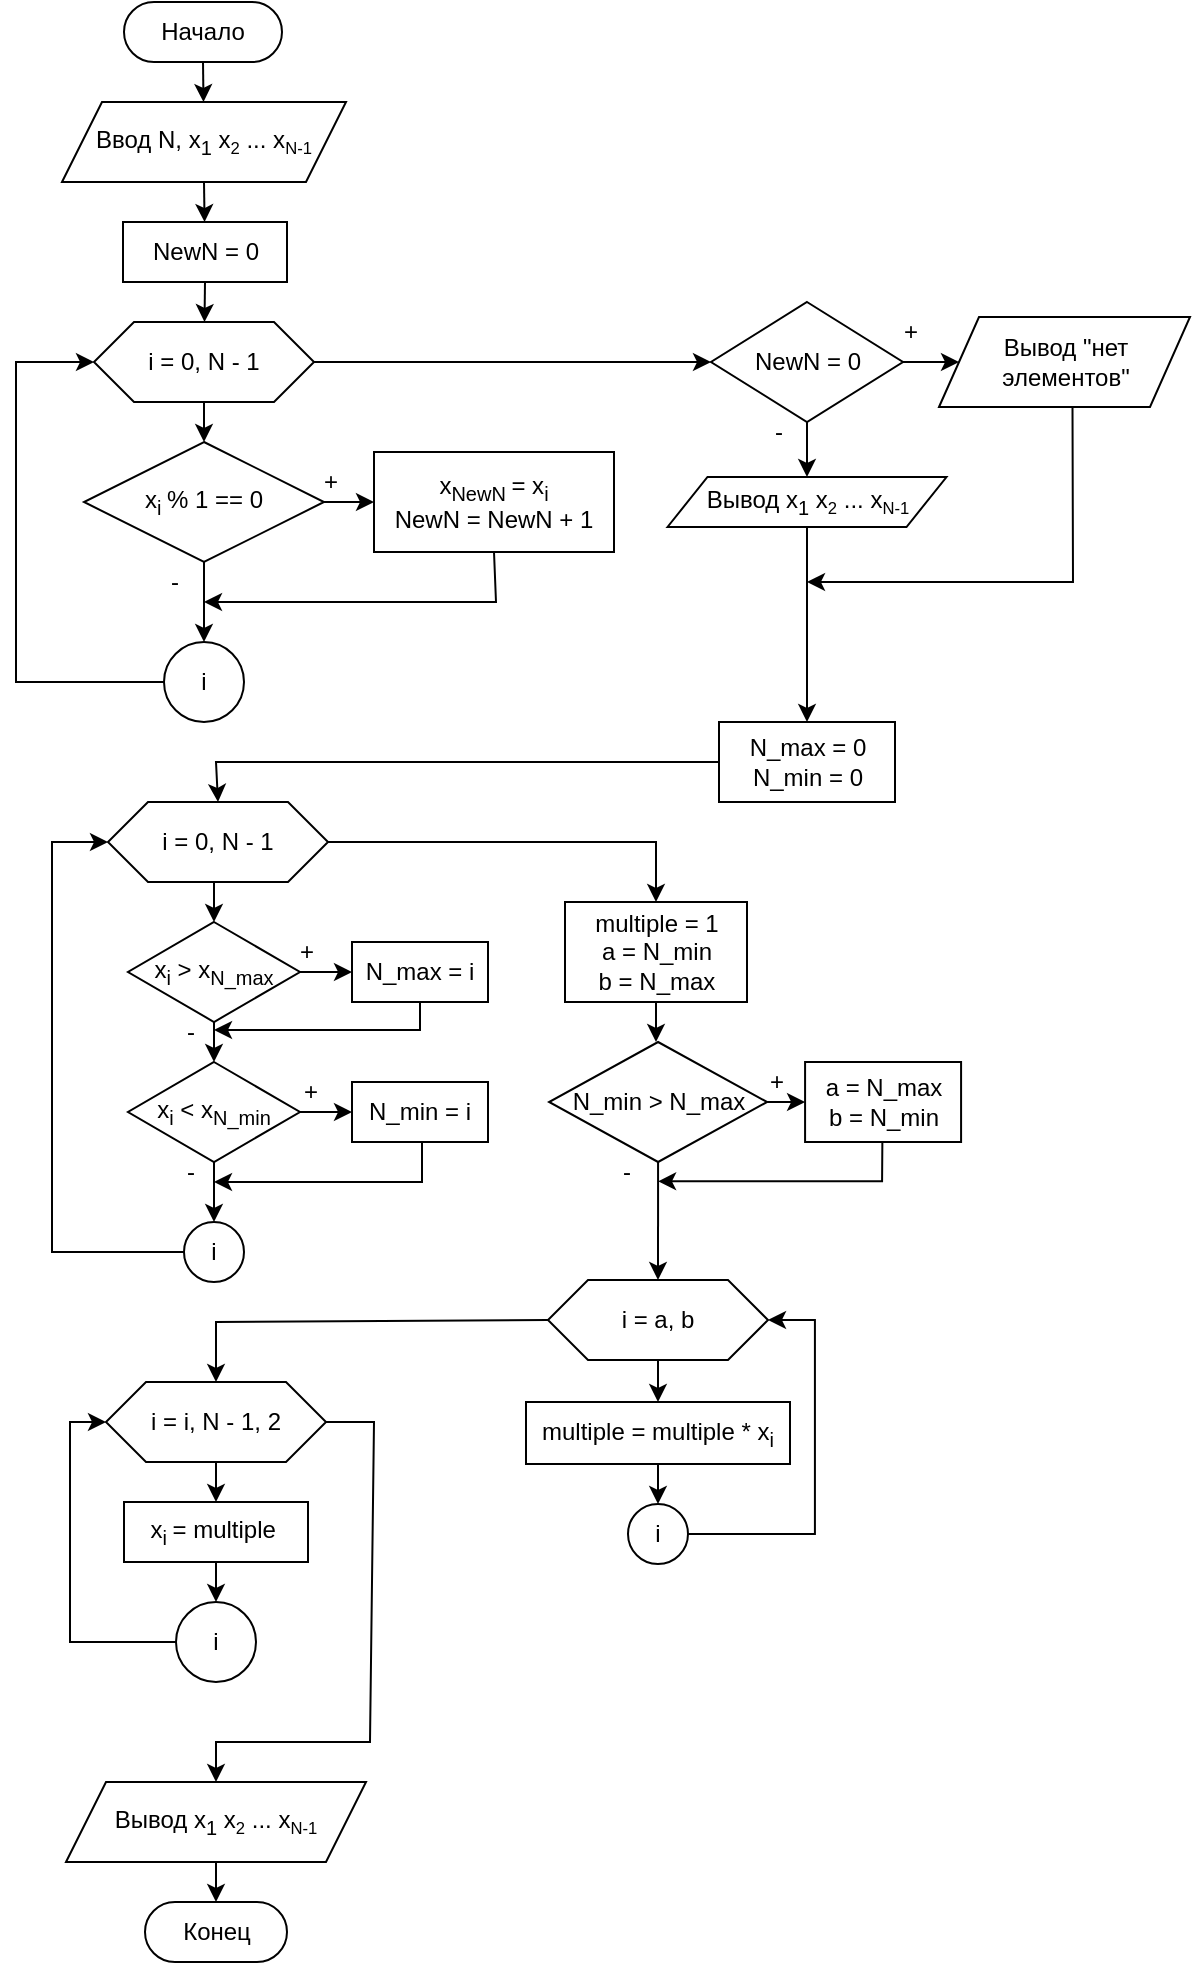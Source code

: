 <mxfile version="24.4.0" type="device">
  <diagram name="Страница — 1" id="xEmgllcR3weaRd5ca7ey">
    <mxGraphModel dx="1095" dy="698" grid="1" gridSize="10" guides="1" tooltips="1" connect="1" arrows="1" fold="1" page="1" pageScale="1" pageWidth="827" pageHeight="1169" math="0" shadow="0">
      <root>
        <mxCell id="0" />
        <mxCell id="1" parent="0" />
        <mxCell id="sFZBgLQlWe8WX4x4OZnH-1" value="Начало" style="rounded=1;whiteSpace=wrap;html=1;arcSize=50;" vertex="1" parent="1">
          <mxGeometry x="134" y="20" width="79" height="30" as="geometry" />
        </mxCell>
        <mxCell id="sFZBgLQlWe8WX4x4OZnH-2" value="Ввод N, x&lt;sub&gt;1&lt;/sub&gt;&amp;nbsp;x&lt;font size=&quot;1&quot;&gt;&lt;sub&gt;2&lt;/sub&gt;&lt;/font&gt;&amp;nbsp;... x&lt;font size=&quot;1&quot;&gt;&lt;sub&gt;N-1&lt;/sub&gt;&lt;/font&gt;" style="shape=parallelogram;perimeter=parallelogramPerimeter;whiteSpace=wrap;html=1;fixedSize=1;" vertex="1" parent="1">
          <mxGeometry x="103" y="70" width="142" height="40" as="geometry" />
        </mxCell>
        <mxCell id="sFZBgLQlWe8WX4x4OZnH-3" value="i = 0, N - 1" style="shape=hexagon;perimeter=hexagonPerimeter2;whiteSpace=wrap;html=1;fixedSize=1;" vertex="1" parent="1">
          <mxGeometry x="119" y="180" width="110" height="40" as="geometry" />
        </mxCell>
        <mxCell id="sFZBgLQlWe8WX4x4OZnH-4" value="NewN = 0" style="rounded=0;whiteSpace=wrap;html=1;" vertex="1" parent="1">
          <mxGeometry x="133.5" y="130" width="82" height="30" as="geometry" />
        </mxCell>
        <mxCell id="sFZBgLQlWe8WX4x4OZnH-5" value="x&lt;sub&gt;i &lt;/sub&gt;% 1 == 0" style="rhombus;whiteSpace=wrap;html=1;" vertex="1" parent="1">
          <mxGeometry x="114" y="240" width="120" height="60" as="geometry" />
        </mxCell>
        <mxCell id="sFZBgLQlWe8WX4x4OZnH-6" value="x&lt;sub&gt;NewN &lt;/sub&gt;= x&lt;sub&gt;i&lt;/sub&gt;&lt;div&gt;NewN = NewN + 1&lt;/div&gt;" style="rounded=0;whiteSpace=wrap;html=1;" vertex="1" parent="1">
          <mxGeometry x="259" y="245" width="120" height="50" as="geometry" />
        </mxCell>
        <mxCell id="sFZBgLQlWe8WX4x4OZnH-7" value="i" style="ellipse;whiteSpace=wrap;html=1;aspect=fixed;" vertex="1" parent="1">
          <mxGeometry x="154" y="340" width="40" height="40" as="geometry" />
        </mxCell>
        <mxCell id="sFZBgLQlWe8WX4x4OZnH-8" value="" style="endArrow=classic;html=1;rounded=0;exitX=0.5;exitY=1;exitDx=0;exitDy=0;" edge="1" parent="1" source="sFZBgLQlWe8WX4x4OZnH-1" target="sFZBgLQlWe8WX4x4OZnH-2">
          <mxGeometry width="50" height="50" relative="1" as="geometry">
            <mxPoint x="-90" y="170" as="sourcePoint" />
            <mxPoint x="-40" y="120" as="targetPoint" />
          </mxGeometry>
        </mxCell>
        <mxCell id="sFZBgLQlWe8WX4x4OZnH-9" value="" style="endArrow=classic;html=1;rounded=0;exitX=0.5;exitY=1;exitDx=0;exitDy=0;" edge="1" parent="1" source="sFZBgLQlWe8WX4x4OZnH-2" target="sFZBgLQlWe8WX4x4OZnH-4">
          <mxGeometry width="50" height="50" relative="1" as="geometry">
            <mxPoint x="-30" y="210" as="sourcePoint" />
            <mxPoint x="20" y="160" as="targetPoint" />
          </mxGeometry>
        </mxCell>
        <mxCell id="sFZBgLQlWe8WX4x4OZnH-10" value="" style="endArrow=classic;html=1;rounded=0;exitX=0.5;exitY=1;exitDx=0;exitDy=0;" edge="1" parent="1" source="sFZBgLQlWe8WX4x4OZnH-4" target="sFZBgLQlWe8WX4x4OZnH-3">
          <mxGeometry width="50" height="50" relative="1" as="geometry">
            <mxPoint x="-10" y="190" as="sourcePoint" />
            <mxPoint x="40" y="140" as="targetPoint" />
          </mxGeometry>
        </mxCell>
        <mxCell id="sFZBgLQlWe8WX4x4OZnH-11" value="" style="endArrow=classic;html=1;rounded=0;exitX=0.5;exitY=1;exitDx=0;exitDy=0;entryX=0.5;entryY=0;entryDx=0;entryDy=0;" edge="1" parent="1" source="sFZBgLQlWe8WX4x4OZnH-3" target="sFZBgLQlWe8WX4x4OZnH-5">
          <mxGeometry width="50" height="50" relative="1" as="geometry">
            <mxPoint x="20" y="240" as="sourcePoint" />
            <mxPoint x="70" y="190" as="targetPoint" />
          </mxGeometry>
        </mxCell>
        <mxCell id="sFZBgLQlWe8WX4x4OZnH-12" value="" style="endArrow=classic;html=1;rounded=0;exitX=0.5;exitY=1;exitDx=0;exitDy=0;entryX=0.5;entryY=0;entryDx=0;entryDy=0;" edge="1" parent="1" source="sFZBgLQlWe8WX4x4OZnH-5">
          <mxGeometry width="50" height="50" relative="1" as="geometry">
            <mxPoint x="10" y="380" as="sourcePoint" />
            <mxPoint x="174" y="340" as="targetPoint" />
          </mxGeometry>
        </mxCell>
        <mxCell id="sFZBgLQlWe8WX4x4OZnH-13" value="" style="endArrow=classic;html=1;rounded=0;exitX=1;exitY=0.5;exitDx=0;exitDy=0;entryX=0;entryY=0.5;entryDx=0;entryDy=0;" edge="1" parent="1" source="sFZBgLQlWe8WX4x4OZnH-5" target="sFZBgLQlWe8WX4x4OZnH-6">
          <mxGeometry width="50" height="50" relative="1" as="geometry">
            <mxPoint x="50" y="330" as="sourcePoint" />
            <mxPoint x="100" y="280" as="targetPoint" />
          </mxGeometry>
        </mxCell>
        <mxCell id="sFZBgLQlWe8WX4x4OZnH-14" value="" style="endArrow=classic;html=1;rounded=0;exitX=0.5;exitY=1;exitDx=0;exitDy=0;" edge="1" parent="1" source="sFZBgLQlWe8WX4x4OZnH-6">
          <mxGeometry width="50" height="50" relative="1" as="geometry">
            <mxPoint x="320" y="300" as="sourcePoint" />
            <mxPoint x="174" y="320" as="targetPoint" />
            <Array as="points">
              <mxPoint x="320" y="320" />
            </Array>
          </mxGeometry>
        </mxCell>
        <mxCell id="sFZBgLQlWe8WX4x4OZnH-15" value="" style="endArrow=classic;html=1;rounded=0;exitX=0;exitY=0.5;exitDx=0;exitDy=0;entryX=0;entryY=0.5;entryDx=0;entryDy=0;" edge="1" parent="1" source="sFZBgLQlWe8WX4x4OZnH-7" target="sFZBgLQlWe8WX4x4OZnH-3">
          <mxGeometry width="50" height="50" relative="1" as="geometry">
            <mxPoint x="-30" y="390" as="sourcePoint" />
            <mxPoint x="20" y="340" as="targetPoint" />
            <Array as="points">
              <mxPoint x="80" y="360" />
              <mxPoint x="80" y="200" />
            </Array>
          </mxGeometry>
        </mxCell>
        <mxCell id="sFZBgLQlWe8WX4x4OZnH-16" style="edgeStyle=orthogonalEdgeStyle;rounded=0;orthogonalLoop=1;jettySize=auto;html=1;exitX=0.5;exitY=1;exitDx=0;exitDy=0;entryX=0.5;entryY=0;entryDx=0;entryDy=0;" edge="1" parent="1" source="sFZBgLQlWe8WX4x4OZnH-17" target="sFZBgLQlWe8WX4x4OZnH-25">
          <mxGeometry relative="1" as="geometry" />
        </mxCell>
        <mxCell id="sFZBgLQlWe8WX4x4OZnH-17" value="NewN = 0" style="rhombus;whiteSpace=wrap;html=1;" vertex="1" parent="1">
          <mxGeometry x="427.5" y="170" width="96" height="60" as="geometry" />
        </mxCell>
        <mxCell id="sFZBgLQlWe8WX4x4OZnH-18" value="" style="endArrow=classic;html=1;rounded=0;exitX=1;exitY=0.5;exitDx=0;exitDy=0;entryX=0;entryY=0.5;entryDx=0;entryDy=0;" edge="1" parent="1" source="sFZBgLQlWe8WX4x4OZnH-17" target="sFZBgLQlWe8WX4x4OZnH-19">
          <mxGeometry width="50" height="50" relative="1" as="geometry">
            <mxPoint x="645.5" y="440" as="sourcePoint" />
            <mxPoint x="695.5" y="390" as="targetPoint" />
          </mxGeometry>
        </mxCell>
        <mxCell id="sFZBgLQlWe8WX4x4OZnH-19" value="Вывод &quot;нет элементов&quot;" style="shape=parallelogram;perimeter=parallelogramPerimeter;whiteSpace=wrap;html=1;fixedSize=1;" vertex="1" parent="1">
          <mxGeometry x="541.5" y="177.5" width="125.5" height="45" as="geometry" />
        </mxCell>
        <mxCell id="sFZBgLQlWe8WX4x4OZnH-20" value="" style="endArrow=classic;html=1;rounded=0;exitX=0.5;exitY=1;exitDx=0;exitDy=0;" edge="1" parent="1">
          <mxGeometry width="50" height="50" relative="1" as="geometry">
            <mxPoint x="608.25" y="222.5" as="sourcePoint" />
            <mxPoint x="475.5" y="310" as="targetPoint" />
            <Array as="points">
              <mxPoint x="608.5" y="310" />
            </Array>
          </mxGeometry>
        </mxCell>
        <mxCell id="sFZBgLQlWe8WX4x4OZnH-21" value="Конец" style="rounded=1;whiteSpace=wrap;html=1;arcSize=50;" vertex="1" parent="1">
          <mxGeometry x="144.5" y="970" width="71" height="30" as="geometry" />
        </mxCell>
        <mxCell id="sFZBgLQlWe8WX4x4OZnH-22" value="+" style="text;html=1;align=center;verticalAlign=middle;resizable=0;points=[];autosize=1;strokeColor=none;fillColor=none;" vertex="1" parent="1">
          <mxGeometry x="222" y="245" width="30" height="30" as="geometry" />
        </mxCell>
        <mxCell id="sFZBgLQlWe8WX4x4OZnH-23" value="-" style="text;html=1;align=center;verticalAlign=middle;resizable=0;points=[];autosize=1;strokeColor=none;fillColor=none;" vertex="1" parent="1">
          <mxGeometry x="144" y="295" width="30" height="30" as="geometry" />
        </mxCell>
        <mxCell id="sFZBgLQlWe8WX4x4OZnH-24" style="edgeStyle=orthogonalEdgeStyle;rounded=0;orthogonalLoop=1;jettySize=auto;html=1;exitX=0.5;exitY=1;exitDx=0;exitDy=0;entryX=0.5;entryY=0;entryDx=0;entryDy=0;" edge="1" parent="1" source="sFZBgLQlWe8WX4x4OZnH-25" target="sFZBgLQlWe8WX4x4OZnH-26">
          <mxGeometry relative="1" as="geometry" />
        </mxCell>
        <mxCell id="sFZBgLQlWe8WX4x4OZnH-25" value="Вывод x&lt;sub&gt;1&lt;/sub&gt;&amp;nbsp;x&lt;font size=&quot;1&quot;&gt;&lt;sub&gt;2&lt;/sub&gt;&lt;/font&gt;&amp;nbsp;... x&lt;font size=&quot;1&quot;&gt;&lt;sub&gt;N-1&lt;/sub&gt;&lt;/font&gt;" style="shape=parallelogram;perimeter=parallelogramPerimeter;whiteSpace=wrap;html=1;fixedSize=1;" vertex="1" parent="1">
          <mxGeometry x="405.75" y="257.5" width="139.5" height="25" as="geometry" />
        </mxCell>
        <mxCell id="sFZBgLQlWe8WX4x4OZnH-26" value="N_max = 0&lt;br&gt;N_min = 0" style="rounded=0;whiteSpace=wrap;html=1;" vertex="1" parent="1">
          <mxGeometry x="431.5" y="380" width="88" height="40" as="geometry" />
        </mxCell>
        <mxCell id="sFZBgLQlWe8WX4x4OZnH-27" style="edgeStyle=orthogonalEdgeStyle;rounded=0;orthogonalLoop=1;jettySize=auto;html=1;exitX=0.5;exitY=1;exitDx=0;exitDy=0;entryX=0.5;entryY=0;entryDx=0;entryDy=0;" edge="1" parent="1" source="sFZBgLQlWe8WX4x4OZnH-28" target="sFZBgLQlWe8WX4x4OZnH-33">
          <mxGeometry relative="1" as="geometry" />
        </mxCell>
        <mxCell id="sFZBgLQlWe8WX4x4OZnH-28" value="i = 0, N - 1" style="shape=hexagon;perimeter=hexagonPerimeter2;whiteSpace=wrap;html=1;fixedSize=1;" vertex="1" parent="1">
          <mxGeometry x="126" y="420" width="110" height="40" as="geometry" />
        </mxCell>
        <mxCell id="sFZBgLQlWe8WX4x4OZnH-29" value="-" style="text;html=1;align=center;verticalAlign=middle;resizable=0;points=[];autosize=1;strokeColor=none;fillColor=none;" vertex="1" parent="1">
          <mxGeometry x="445.5" y="220" width="30" height="30" as="geometry" />
        </mxCell>
        <mxCell id="sFZBgLQlWe8WX4x4OZnH-30" value="+" style="text;html=1;align=center;verticalAlign=middle;resizable=0;points=[];autosize=1;strokeColor=none;fillColor=none;" vertex="1" parent="1">
          <mxGeometry x="511.5" y="170" width="30" height="30" as="geometry" />
        </mxCell>
        <mxCell id="sFZBgLQlWe8WX4x4OZnH-31" style="edgeStyle=orthogonalEdgeStyle;rounded=0;orthogonalLoop=1;jettySize=auto;html=1;exitX=0.5;exitY=1;exitDx=0;exitDy=0;entryX=0.5;entryY=0;entryDx=0;entryDy=0;" edge="1" parent="1" source="sFZBgLQlWe8WX4x4OZnH-33" target="sFZBgLQlWe8WX4x4OZnH-36">
          <mxGeometry relative="1" as="geometry" />
        </mxCell>
        <mxCell id="sFZBgLQlWe8WX4x4OZnH-32" style="edgeStyle=orthogonalEdgeStyle;rounded=0;orthogonalLoop=1;jettySize=auto;html=1;exitX=1;exitY=0.5;exitDx=0;exitDy=0;entryX=0;entryY=0.5;entryDx=0;entryDy=0;" edge="1" parent="1" source="sFZBgLQlWe8WX4x4OZnH-33" target="sFZBgLQlWe8WX4x4OZnH-37">
          <mxGeometry relative="1" as="geometry" />
        </mxCell>
        <mxCell id="sFZBgLQlWe8WX4x4OZnH-33" value="x&lt;sub&gt;i&lt;/sub&gt; &amp;gt; x&lt;sub&gt;N_max&lt;/sub&gt;" style="rhombus;whiteSpace=wrap;html=1;" vertex="1" parent="1">
          <mxGeometry x="136" y="480" width="86" height="50" as="geometry" />
        </mxCell>
        <mxCell id="sFZBgLQlWe8WX4x4OZnH-34" style="edgeStyle=orthogonalEdgeStyle;rounded=0;orthogonalLoop=1;jettySize=auto;html=1;exitX=1;exitY=0.5;exitDx=0;exitDy=0;entryX=0;entryY=0.5;entryDx=0;entryDy=0;" edge="1" parent="1" source="sFZBgLQlWe8WX4x4OZnH-36" target="sFZBgLQlWe8WX4x4OZnH-38">
          <mxGeometry relative="1" as="geometry" />
        </mxCell>
        <mxCell id="sFZBgLQlWe8WX4x4OZnH-35" style="edgeStyle=orthogonalEdgeStyle;rounded=0;orthogonalLoop=1;jettySize=auto;html=1;exitX=0.5;exitY=1;exitDx=0;exitDy=0;entryX=0.5;entryY=0;entryDx=0;entryDy=0;" edge="1" parent="1" source="sFZBgLQlWe8WX4x4OZnH-36">
          <mxGeometry relative="1" as="geometry">
            <mxPoint x="179" y="630" as="targetPoint" />
          </mxGeometry>
        </mxCell>
        <mxCell id="sFZBgLQlWe8WX4x4OZnH-36" value="x&lt;sub&gt;i&lt;/sub&gt; &amp;lt; x&lt;sub&gt;N_min&lt;/sub&gt;" style="rhombus;whiteSpace=wrap;html=1;" vertex="1" parent="1">
          <mxGeometry x="136" y="550" width="86" height="50" as="geometry" />
        </mxCell>
        <mxCell id="sFZBgLQlWe8WX4x4OZnH-37" value="N_max = i" style="rounded=0;whiteSpace=wrap;html=1;" vertex="1" parent="1">
          <mxGeometry x="248" y="490" width="68" height="30" as="geometry" />
        </mxCell>
        <mxCell id="sFZBgLQlWe8WX4x4OZnH-38" value="N_min = i" style="rounded=0;whiteSpace=wrap;html=1;" vertex="1" parent="1">
          <mxGeometry x="248" y="560" width="68" height="30" as="geometry" />
        </mxCell>
        <mxCell id="sFZBgLQlWe8WX4x4OZnH-39" value="-" style="text;html=1;align=center;verticalAlign=middle;resizable=0;points=[];autosize=1;strokeColor=none;fillColor=none;" vertex="1" parent="1">
          <mxGeometry x="152" y="520" width="30" height="30" as="geometry" />
        </mxCell>
        <mxCell id="sFZBgLQlWe8WX4x4OZnH-40" value="+" style="text;html=1;align=center;verticalAlign=middle;resizable=0;points=[];autosize=1;strokeColor=none;fillColor=none;" vertex="1" parent="1">
          <mxGeometry x="210" y="480" width="30" height="30" as="geometry" />
        </mxCell>
        <mxCell id="sFZBgLQlWe8WX4x4OZnH-41" value="-" style="text;html=1;align=center;verticalAlign=middle;resizable=0;points=[];autosize=1;strokeColor=none;fillColor=none;" vertex="1" parent="1">
          <mxGeometry x="152" y="590" width="30" height="30" as="geometry" />
        </mxCell>
        <mxCell id="sFZBgLQlWe8WX4x4OZnH-42" value="+" style="text;html=1;align=center;verticalAlign=middle;resizable=0;points=[];autosize=1;strokeColor=none;fillColor=none;" vertex="1" parent="1">
          <mxGeometry x="212" y="550" width="30" height="30" as="geometry" />
        </mxCell>
        <mxCell id="sFZBgLQlWe8WX4x4OZnH-43" value="" style="endArrow=classic;html=1;rounded=0;exitX=0.5;exitY=1;exitDx=0;exitDy=0;" edge="1" parent="1">
          <mxGeometry width="50" height="50" relative="1" as="geometry">
            <mxPoint x="283" y="590" as="sourcePoint" />
            <mxPoint x="179" y="610" as="targetPoint" />
            <Array as="points">
              <mxPoint x="283" y="610" />
            </Array>
          </mxGeometry>
        </mxCell>
        <mxCell id="sFZBgLQlWe8WX4x4OZnH-44" value="" style="endArrow=classic;html=1;rounded=0;exitX=0.5;exitY=1;exitDx=0;exitDy=0;" edge="1" parent="1" source="sFZBgLQlWe8WX4x4OZnH-37">
          <mxGeometry width="50" height="50" relative="1" as="geometry">
            <mxPoint x="283" y="524" as="sourcePoint" />
            <mxPoint x="179" y="534" as="targetPoint" />
            <Array as="points">
              <mxPoint x="282" y="534" />
            </Array>
          </mxGeometry>
        </mxCell>
        <mxCell id="sFZBgLQlWe8WX4x4OZnH-45" value="i" style="ellipse;whiteSpace=wrap;html=1;aspect=fixed;" vertex="1" parent="1">
          <mxGeometry x="164" y="630" width="30" height="30" as="geometry" />
        </mxCell>
        <mxCell id="sFZBgLQlWe8WX4x4OZnH-46" value="" style="endArrow=classic;html=1;rounded=0;entryX=0;entryY=0.5;entryDx=0;entryDy=0;exitX=0;exitY=0.5;exitDx=0;exitDy=0;" edge="1" parent="1" source="sFZBgLQlWe8WX4x4OZnH-45" target="sFZBgLQlWe8WX4x4OZnH-28">
          <mxGeometry width="50" height="50" relative="1" as="geometry">
            <mxPoint x="18" y="530" as="sourcePoint" />
            <mxPoint x="68" y="480" as="targetPoint" />
            <Array as="points">
              <mxPoint x="98" y="645" />
              <mxPoint x="98" y="440" />
            </Array>
          </mxGeometry>
        </mxCell>
        <mxCell id="sFZBgLQlWe8WX4x4OZnH-47" style="edgeStyle=orthogonalEdgeStyle;rounded=0;orthogonalLoop=1;jettySize=auto;html=1;exitX=0.5;exitY=1;exitDx=0;exitDy=0;" edge="1" parent="1" source="sFZBgLQlWe8WX4x4OZnH-48">
          <mxGeometry relative="1" as="geometry">
            <mxPoint x="400" y="540" as="targetPoint" />
          </mxGeometry>
        </mxCell>
        <mxCell id="sFZBgLQlWe8WX4x4OZnH-48" value="multiple = 1&lt;div&gt;a =&amp;nbsp;&lt;span style=&quot;background-color: initial;&quot;&gt;N_min&lt;/span&gt;&lt;/div&gt;&lt;div&gt;b =&amp;nbsp;&lt;span style=&quot;background-color: initial;&quot;&gt;N_max&lt;/span&gt;&lt;/div&gt;" style="rounded=0;whiteSpace=wrap;html=1;" vertex="1" parent="1">
          <mxGeometry x="354.5" y="470" width="91" height="50" as="geometry" />
        </mxCell>
        <mxCell id="sFZBgLQlWe8WX4x4OZnH-49" style="edgeStyle=orthogonalEdgeStyle;rounded=0;orthogonalLoop=1;jettySize=auto;html=1;exitX=1;exitY=0.5;exitDx=0;exitDy=0;entryX=0;entryY=0.5;entryDx=0;entryDy=0;" edge="1" parent="1" source="sFZBgLQlWe8WX4x4OZnH-51" target="sFZBgLQlWe8WX4x4OZnH-52">
          <mxGeometry relative="1" as="geometry" />
        </mxCell>
        <mxCell id="sFZBgLQlWe8WX4x4OZnH-50" style="edgeStyle=orthogonalEdgeStyle;rounded=0;orthogonalLoop=1;jettySize=auto;html=1;exitX=0.5;exitY=1;exitDx=0;exitDy=0;entryX=0.5;entryY=0;entryDx=0;entryDy=0;" edge="1" parent="1" source="sFZBgLQlWe8WX4x4OZnH-51" target="sFZBgLQlWe8WX4x4OZnH-55">
          <mxGeometry relative="1" as="geometry" />
        </mxCell>
        <mxCell id="sFZBgLQlWe8WX4x4OZnH-51" value="N_min &amp;gt; N_max" style="rhombus;whiteSpace=wrap;html=1;" vertex="1" parent="1">
          <mxGeometry x="346.54" y="540" width="109" height="60" as="geometry" />
        </mxCell>
        <mxCell id="sFZBgLQlWe8WX4x4OZnH-52" value="a = N_max&lt;br&gt;b = N_min" style="rounded=0;whiteSpace=wrap;html=1;" vertex="1" parent="1">
          <mxGeometry x="474.54" y="550" width="78" height="40" as="geometry" />
        </mxCell>
        <mxCell id="sFZBgLQlWe8WX4x4OZnH-53" value="" style="endArrow=classic;html=1;rounded=0;exitX=0.521;exitY=1.008;exitDx=0;exitDy=0;exitPerimeter=0;" edge="1" parent="1">
          <mxGeometry width="50" height="50" relative="1" as="geometry">
            <mxPoint x="513.178" y="590" as="sourcePoint" />
            <mxPoint x="401.04" y="609.68" as="targetPoint" />
            <Array as="points">
              <mxPoint x="513.04" y="609.68" />
            </Array>
          </mxGeometry>
        </mxCell>
        <mxCell id="sFZBgLQlWe8WX4x4OZnH-54" style="edgeStyle=orthogonalEdgeStyle;rounded=0;orthogonalLoop=1;jettySize=auto;html=1;exitX=0.5;exitY=1;exitDx=0;exitDy=0;entryX=0.5;entryY=0;entryDx=0;entryDy=0;" edge="1" parent="1" source="sFZBgLQlWe8WX4x4OZnH-55" target="sFZBgLQlWe8WX4x4OZnH-57">
          <mxGeometry relative="1" as="geometry" />
        </mxCell>
        <mxCell id="sFZBgLQlWe8WX4x4OZnH-55" value="i = a, b" style="shape=hexagon;perimeter=hexagonPerimeter2;whiteSpace=wrap;html=1;fixedSize=1;" vertex="1" parent="1">
          <mxGeometry x="346" y="659" width="110" height="40" as="geometry" />
        </mxCell>
        <mxCell id="sFZBgLQlWe8WX4x4OZnH-56" style="edgeStyle=orthogonalEdgeStyle;rounded=0;orthogonalLoop=1;jettySize=auto;html=1;exitX=0.5;exitY=1;exitDx=0;exitDy=0;entryX=0.5;entryY=0;entryDx=0;entryDy=0;" edge="1" parent="1" source="sFZBgLQlWe8WX4x4OZnH-57" target="sFZBgLQlWe8WX4x4OZnH-58">
          <mxGeometry relative="1" as="geometry" />
        </mxCell>
        <mxCell id="sFZBgLQlWe8WX4x4OZnH-57" value="multiple = multiple * x&lt;sub&gt;i&lt;/sub&gt;" style="rounded=0;whiteSpace=wrap;html=1;" vertex="1" parent="1">
          <mxGeometry x="335" y="720" width="132" height="31" as="geometry" />
        </mxCell>
        <mxCell id="sFZBgLQlWe8WX4x4OZnH-58" value="i" style="ellipse;whiteSpace=wrap;html=1;aspect=fixed;" vertex="1" parent="1">
          <mxGeometry x="386" y="771" width="30" height="30" as="geometry" />
        </mxCell>
        <mxCell id="sFZBgLQlWe8WX4x4OZnH-59" style="edgeStyle=orthogonalEdgeStyle;rounded=0;orthogonalLoop=1;jettySize=auto;html=1;exitX=0.5;exitY=1;exitDx=0;exitDy=0;entryX=0.5;entryY=0;entryDx=0;entryDy=0;" edge="1" parent="1" source="sFZBgLQlWe8WX4x4OZnH-60" target="sFZBgLQlWe8WX4x4OZnH-61">
          <mxGeometry relative="1" as="geometry" />
        </mxCell>
        <mxCell id="sFZBgLQlWe8WX4x4OZnH-60" value="i = i, N - 1, 2" style="shape=hexagon;perimeter=hexagonPerimeter2;whiteSpace=wrap;html=1;fixedSize=1;" vertex="1" parent="1">
          <mxGeometry x="125" y="710" width="110" height="40" as="geometry" />
        </mxCell>
        <mxCell id="sFZBgLQlWe8WX4x4OZnH-61" value="x&lt;sub&gt;i &lt;/sub&gt;= multiple&lt;sub&gt;&amp;nbsp;&lt;/sub&gt;" style="rounded=0;whiteSpace=wrap;html=1;" vertex="1" parent="1">
          <mxGeometry x="134" y="770" width="92" height="30" as="geometry" />
        </mxCell>
        <mxCell id="sFZBgLQlWe8WX4x4OZnH-62" value="i" style="ellipse;whiteSpace=wrap;html=1;aspect=fixed;" vertex="1" parent="1">
          <mxGeometry x="160" y="820" width="40" height="40" as="geometry" />
        </mxCell>
        <mxCell id="sFZBgLQlWe8WX4x4OZnH-63" value="" style="endArrow=classic;html=1;rounded=0;exitX=0.5;exitY=1;exitDx=0;exitDy=0;entryX=0.5;entryY=0;entryDx=0;entryDy=0;" edge="1" parent="1" source="sFZBgLQlWe8WX4x4OZnH-61" target="sFZBgLQlWe8WX4x4OZnH-62">
          <mxGeometry width="50" height="50" relative="1" as="geometry">
            <mxPoint x="47" y="880" as="sourcePoint" />
            <mxPoint x="97" y="830" as="targetPoint" />
          </mxGeometry>
        </mxCell>
        <mxCell id="sFZBgLQlWe8WX4x4OZnH-64" value="" style="endArrow=classic;html=1;rounded=0;entryX=0;entryY=0.5;entryDx=0;entryDy=0;exitX=0;exitY=0.5;exitDx=0;exitDy=0;" edge="1" parent="1" source="sFZBgLQlWe8WX4x4OZnH-62" target="sFZBgLQlWe8WX4x4OZnH-60">
          <mxGeometry width="50" height="50" relative="1" as="geometry">
            <mxPoint x="-63" y="740" as="sourcePoint" />
            <mxPoint x="-13" y="690" as="targetPoint" />
            <Array as="points">
              <mxPoint x="107" y="840" />
              <mxPoint x="107" y="730" />
            </Array>
          </mxGeometry>
        </mxCell>
        <mxCell id="sFZBgLQlWe8WX4x4OZnH-65" style="edgeStyle=orthogonalEdgeStyle;rounded=0;orthogonalLoop=1;jettySize=auto;html=1;exitX=0.5;exitY=1;exitDx=0;exitDy=0;entryX=0.5;entryY=0;entryDx=0;entryDy=0;" edge="1" parent="1" source="sFZBgLQlWe8WX4x4OZnH-66" target="sFZBgLQlWe8WX4x4OZnH-21">
          <mxGeometry relative="1" as="geometry" />
        </mxCell>
        <mxCell id="sFZBgLQlWe8WX4x4OZnH-66" value="Вывод x&lt;sub&gt;1&lt;/sub&gt;&amp;nbsp;x&lt;font size=&quot;1&quot;&gt;&lt;sub&gt;2&lt;/sub&gt;&lt;/font&gt;&amp;nbsp;... x&lt;font size=&quot;1&quot;&gt;&lt;sub&gt;N-1&lt;/sub&gt;&lt;/font&gt;" style="shape=parallelogram;perimeter=parallelogramPerimeter;whiteSpace=wrap;html=1;fixedSize=1;" vertex="1" parent="1">
          <mxGeometry x="105" y="910" width="150" height="40" as="geometry" />
        </mxCell>
        <mxCell id="sFZBgLQlWe8WX4x4OZnH-67" value="" style="endArrow=classic;html=1;rounded=0;exitX=1;exitY=0.5;exitDx=0;exitDy=0;entryX=0.5;entryY=0;entryDx=0;entryDy=0;" edge="1" parent="1" target="sFZBgLQlWe8WX4x4OZnH-66">
          <mxGeometry width="50" height="50" relative="1" as="geometry">
            <mxPoint x="235" y="730" as="sourcePoint" />
            <mxPoint x="182" y="882" as="targetPoint" />
            <Array as="points">
              <mxPoint x="259" y="730" />
              <mxPoint x="257" y="890" />
              <mxPoint x="180" y="890" />
            </Array>
          </mxGeometry>
        </mxCell>
        <mxCell id="sFZBgLQlWe8WX4x4OZnH-68" value="" style="endArrow=classic;html=1;rounded=0;exitX=1;exitY=0.5;exitDx=0;exitDy=0;entryX=0;entryY=0.5;entryDx=0;entryDy=0;" edge="1" parent="1" source="sFZBgLQlWe8WX4x4OZnH-3" target="sFZBgLQlWe8WX4x4OZnH-17">
          <mxGeometry width="50" height="50" relative="1" as="geometry">
            <mxPoint x="340" y="180" as="sourcePoint" />
            <mxPoint x="390" y="130" as="targetPoint" />
          </mxGeometry>
        </mxCell>
        <mxCell id="sFZBgLQlWe8WX4x4OZnH-69" value="" style="endArrow=classic;html=1;rounded=0;exitX=0;exitY=0.5;exitDx=0;exitDy=0;entryX=0.5;entryY=0;entryDx=0;entryDy=0;" edge="1" parent="1" source="sFZBgLQlWe8WX4x4OZnH-26" target="sFZBgLQlWe8WX4x4OZnH-28">
          <mxGeometry width="50" height="50" relative="1" as="geometry">
            <mxPoint x="240" y="450" as="sourcePoint" />
            <mxPoint x="290" y="400" as="targetPoint" />
            <Array as="points">
              <mxPoint x="180" y="400" />
            </Array>
          </mxGeometry>
        </mxCell>
        <mxCell id="sFZBgLQlWe8WX4x4OZnH-70" value="" style="endArrow=classic;html=1;rounded=0;exitX=1;exitY=0.5;exitDx=0;exitDy=0;entryX=0.5;entryY=0;entryDx=0;entryDy=0;" edge="1" parent="1" source="sFZBgLQlWe8WX4x4OZnH-28" target="sFZBgLQlWe8WX4x4OZnH-48">
          <mxGeometry width="50" height="50" relative="1" as="geometry">
            <mxPoint x="320" y="470" as="sourcePoint" />
            <mxPoint x="370" y="420" as="targetPoint" />
            <Array as="points">
              <mxPoint x="400" y="440" />
            </Array>
          </mxGeometry>
        </mxCell>
        <mxCell id="sFZBgLQlWe8WX4x4OZnH-71" value="" style="endArrow=classic;html=1;rounded=0;exitX=1;exitY=0.5;exitDx=0;exitDy=0;entryX=1;entryY=0.5;entryDx=0;entryDy=0;" edge="1" parent="1" source="sFZBgLQlWe8WX4x4OZnH-58" target="sFZBgLQlWe8WX4x4OZnH-55">
          <mxGeometry width="50" height="50" relative="1" as="geometry">
            <mxPoint x="469.46" y="831" as="sourcePoint" />
            <mxPoint x="519.46" y="781" as="targetPoint" />
            <Array as="points">
              <mxPoint x="479.46" y="786" />
              <mxPoint x="479.46" y="679" />
            </Array>
          </mxGeometry>
        </mxCell>
        <mxCell id="sFZBgLQlWe8WX4x4OZnH-72" value="" style="endArrow=classic;html=1;rounded=0;exitX=0;exitY=0.5;exitDx=0;exitDy=0;entryX=0.5;entryY=0;entryDx=0;entryDy=0;" edge="1" parent="1" source="sFZBgLQlWe8WX4x4OZnH-55" target="sFZBgLQlWe8WX4x4OZnH-60">
          <mxGeometry width="50" height="50" relative="1" as="geometry">
            <mxPoint x="110" y="710" as="sourcePoint" />
            <mxPoint x="160" y="660" as="targetPoint" />
            <Array as="points">
              <mxPoint x="180" y="680" />
            </Array>
          </mxGeometry>
        </mxCell>
        <mxCell id="sFZBgLQlWe8WX4x4OZnH-73" value="+" style="text;html=1;align=center;verticalAlign=middle;resizable=0;points=[];autosize=1;strokeColor=none;fillColor=none;" vertex="1" parent="1">
          <mxGeometry x="444.54" y="545" width="30" height="30" as="geometry" />
        </mxCell>
        <mxCell id="sFZBgLQlWe8WX4x4OZnH-74" value="-" style="text;html=1;align=center;verticalAlign=middle;resizable=0;points=[];autosize=1;strokeColor=none;fillColor=none;" vertex="1" parent="1">
          <mxGeometry x="370" y="590" width="30" height="30" as="geometry" />
        </mxCell>
      </root>
    </mxGraphModel>
  </diagram>
</mxfile>
